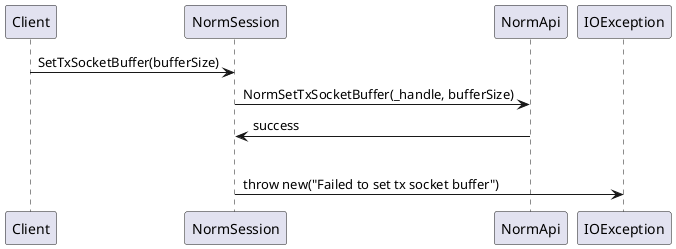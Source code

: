 @startuml
Client -> NormSession : SetTxSocketBuffer(bufferSize)
NormSession -> NormApi : NormSetTxSocketBuffer(_handle, bufferSize)
NormSession <- NormApi : success
alt success == false
    NormSession -> IOException : throw new("Failed to set tx socket buffer")
@enduml